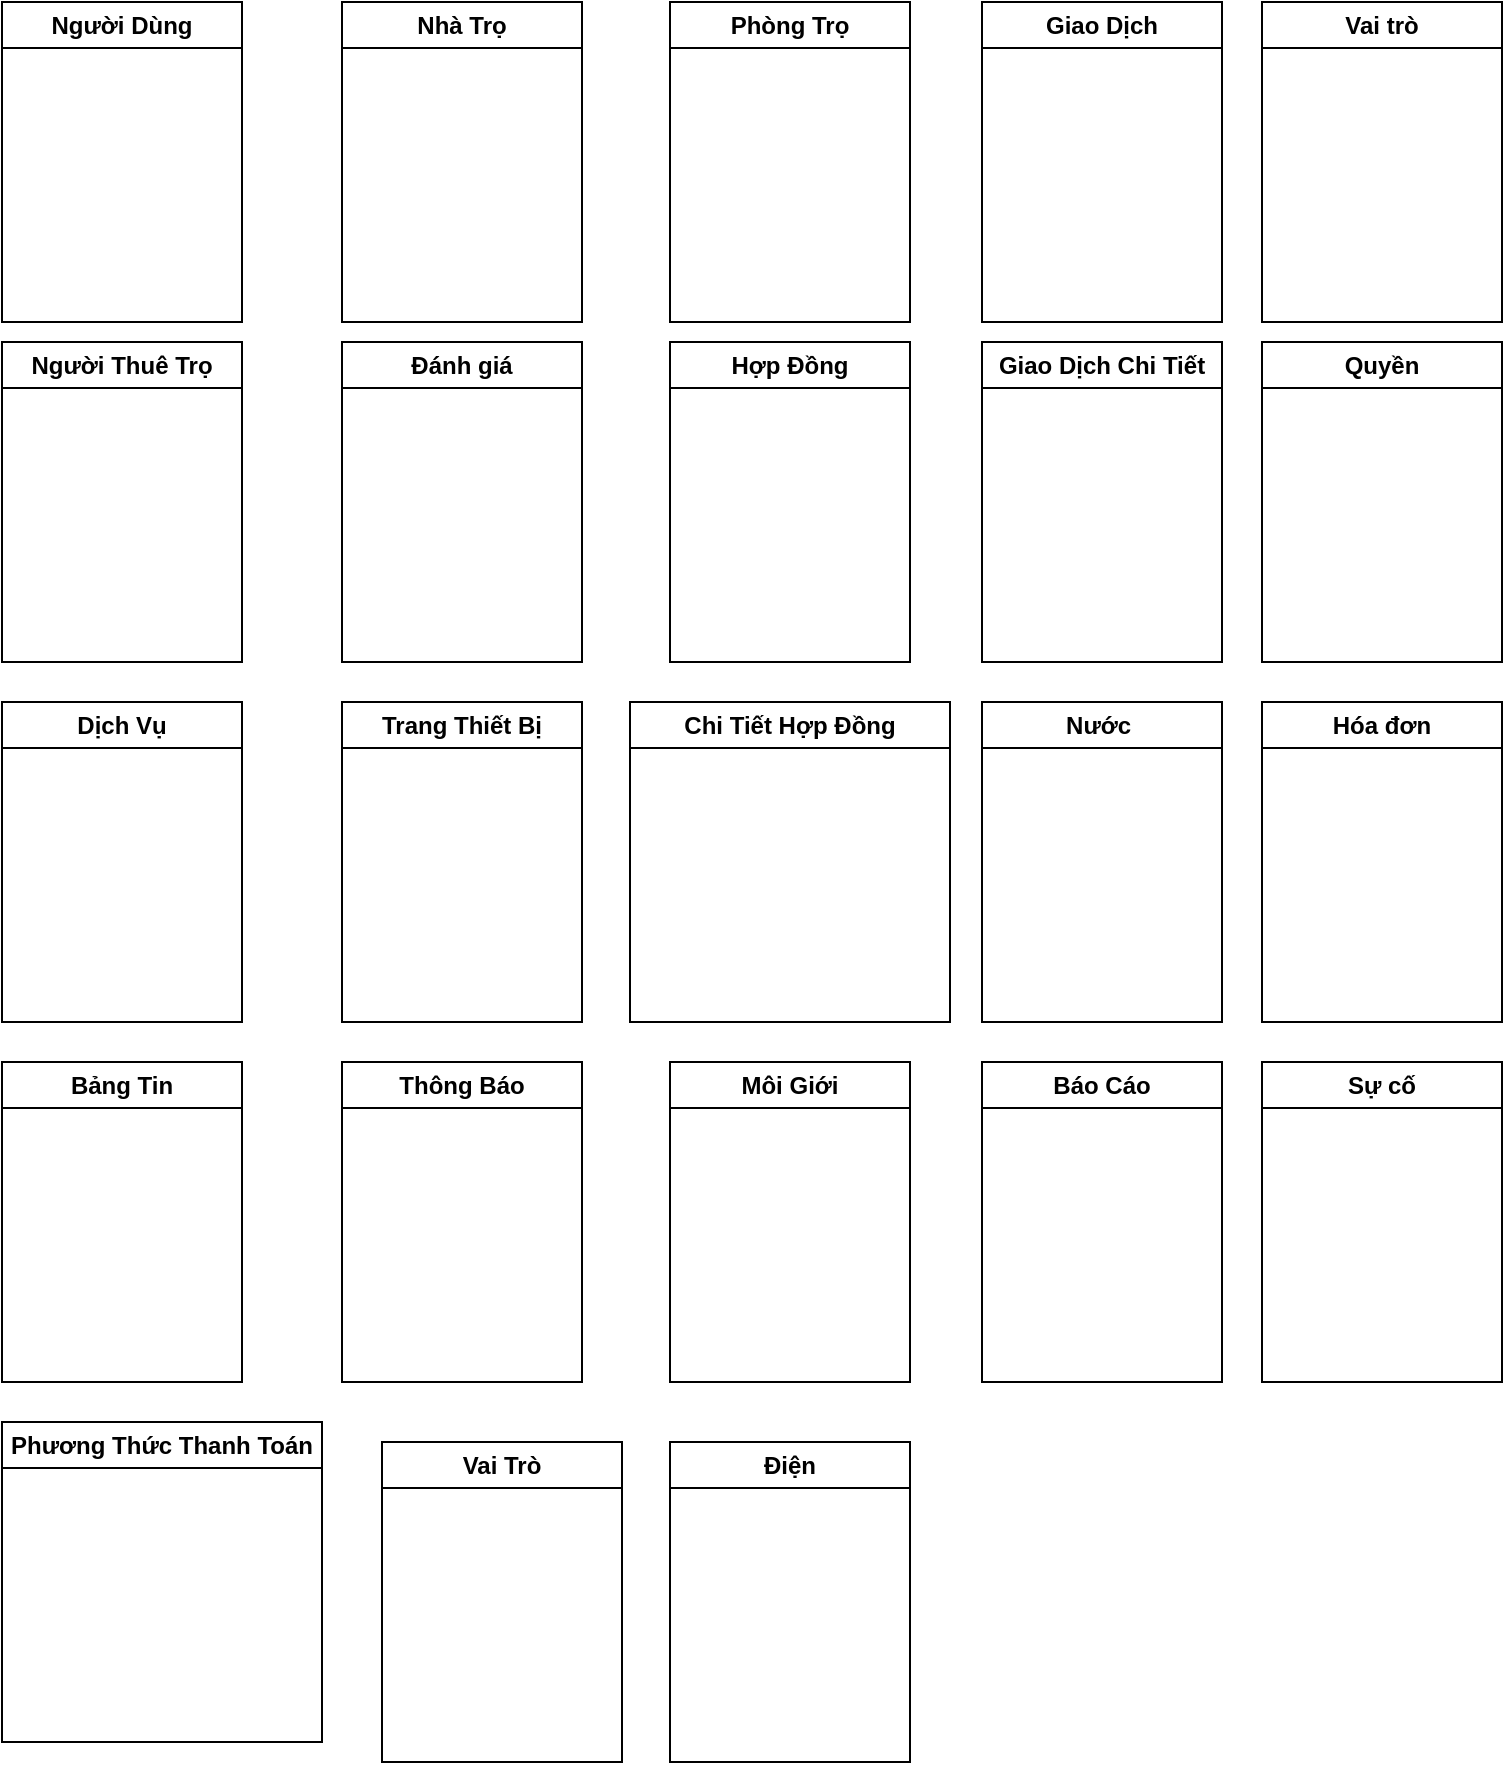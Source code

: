 <mxfile version="24.7.12">
  <diagram id="C5RBs43oDa-KdzZeNtuy" name="Page-1">
    <mxGraphModel dx="1400" dy="759" grid="1" gridSize="10" guides="1" tooltips="1" connect="1" arrows="1" fold="1" page="1" pageScale="1" pageWidth="827" pageHeight="1169" math="0" shadow="0">
      <root>
        <mxCell id="WIyWlLk6GJQsqaUBKTNV-0" />
        <mxCell id="WIyWlLk6GJQsqaUBKTNV-1" parent="WIyWlLk6GJQsqaUBKTNV-0" />
        <mxCell id="3_ulIbR6Ow2ogI7DFDJE-1" value="Người Dùng" style="swimlane;whiteSpace=wrap;html=1;" parent="WIyWlLk6GJQsqaUBKTNV-1" vertex="1">
          <mxGeometry x="80" y="40" width="120" height="160" as="geometry" />
        </mxCell>
        <mxCell id="Zx9yhmI7MYSLRwEMKLJb-1" value="Nhà Trọ" style="swimlane;whiteSpace=wrap;html=1;" vertex="1" parent="WIyWlLk6GJQsqaUBKTNV-1">
          <mxGeometry x="250" y="40" width="120" height="160" as="geometry" />
        </mxCell>
        <mxCell id="Zx9yhmI7MYSLRwEMKLJb-2" value="Phòng Trọ" style="swimlane;whiteSpace=wrap;html=1;" vertex="1" parent="WIyWlLk6GJQsqaUBKTNV-1">
          <mxGeometry x="414" y="40" width="120" height="160" as="geometry" />
        </mxCell>
        <mxCell id="Zx9yhmI7MYSLRwEMKLJb-3" value="Người Thuê Trọ" style="swimlane;whiteSpace=wrap;html=1;" vertex="1" parent="WIyWlLk6GJQsqaUBKTNV-1">
          <mxGeometry x="80" y="210" width="120" height="160" as="geometry" />
        </mxCell>
        <mxCell id="Zx9yhmI7MYSLRwEMKLJb-4" value="Đánh giá" style="swimlane;whiteSpace=wrap;html=1;" vertex="1" parent="WIyWlLk6GJQsqaUBKTNV-1">
          <mxGeometry x="250" y="210" width="120" height="160" as="geometry" />
        </mxCell>
        <mxCell id="Zx9yhmI7MYSLRwEMKLJb-5" value="Hợp Đồng" style="swimlane;whiteSpace=wrap;html=1;" vertex="1" parent="WIyWlLk6GJQsqaUBKTNV-1">
          <mxGeometry x="414" y="210" width="120" height="160" as="geometry" />
        </mxCell>
        <mxCell id="Zx9yhmI7MYSLRwEMKLJb-6" value="Giao Dịch" style="swimlane;whiteSpace=wrap;html=1;" vertex="1" parent="WIyWlLk6GJQsqaUBKTNV-1">
          <mxGeometry x="570" y="40" width="120" height="160" as="geometry" />
        </mxCell>
        <mxCell id="Zx9yhmI7MYSLRwEMKLJb-7" value="Giao Dịch Chi Tiết" style="swimlane;whiteSpace=wrap;html=1;" vertex="1" parent="WIyWlLk6GJQsqaUBKTNV-1">
          <mxGeometry x="570" y="210" width="120" height="160" as="geometry" />
        </mxCell>
        <mxCell id="Zx9yhmI7MYSLRwEMKLJb-8" value="Dịch Vụ" style="swimlane;whiteSpace=wrap;html=1;" vertex="1" parent="WIyWlLk6GJQsqaUBKTNV-1">
          <mxGeometry x="80" y="390" width="120" height="160" as="geometry" />
        </mxCell>
        <mxCell id="Zx9yhmI7MYSLRwEMKLJb-9" value="Trang Thiết Bị" style="swimlane;whiteSpace=wrap;html=1;" vertex="1" parent="WIyWlLk6GJQsqaUBKTNV-1">
          <mxGeometry x="250" y="390" width="120" height="160" as="geometry" />
        </mxCell>
        <mxCell id="Zx9yhmI7MYSLRwEMKLJb-10" value="Điện" style="swimlane;whiteSpace=wrap;html=1;" vertex="1" parent="WIyWlLk6GJQsqaUBKTNV-1">
          <mxGeometry x="414" y="760" width="120" height="160" as="geometry" />
        </mxCell>
        <mxCell id="Zx9yhmI7MYSLRwEMKLJb-11" value="Nước&amp;nbsp;" style="swimlane;whiteSpace=wrap;html=1;" vertex="1" parent="WIyWlLk6GJQsqaUBKTNV-1">
          <mxGeometry x="570" y="390" width="120" height="160" as="geometry" />
        </mxCell>
        <mxCell id="Zx9yhmI7MYSLRwEMKLJb-12" value="Bảng Tin" style="swimlane;whiteSpace=wrap;html=1;" vertex="1" parent="WIyWlLk6GJQsqaUBKTNV-1">
          <mxGeometry x="80" y="570" width="120" height="160" as="geometry" />
        </mxCell>
        <mxCell id="Zx9yhmI7MYSLRwEMKLJb-13" value="Thông Báo" style="swimlane;whiteSpace=wrap;html=1;" vertex="1" parent="WIyWlLk6GJQsqaUBKTNV-1">
          <mxGeometry x="250" y="570" width="120" height="160" as="geometry" />
        </mxCell>
        <mxCell id="Zx9yhmI7MYSLRwEMKLJb-14" value="Môi Giới" style="swimlane;whiteSpace=wrap;html=1;startSize=23;" vertex="1" parent="WIyWlLk6GJQsqaUBKTNV-1">
          <mxGeometry x="414" y="570" width="120" height="160" as="geometry" />
        </mxCell>
        <mxCell id="Zx9yhmI7MYSLRwEMKLJb-15" value="Báo Cáo" style="swimlane;whiteSpace=wrap;html=1;startSize=23;" vertex="1" parent="WIyWlLk6GJQsqaUBKTNV-1">
          <mxGeometry x="570" y="570" width="120" height="160" as="geometry" />
        </mxCell>
        <mxCell id="Zx9yhmI7MYSLRwEMKLJb-16" value="Phương Thức Thanh Toán" style="swimlane;whiteSpace=wrap;html=1;startSize=23;" vertex="1" parent="WIyWlLk6GJQsqaUBKTNV-1">
          <mxGeometry x="80" y="750" width="160" height="160" as="geometry" />
        </mxCell>
        <mxCell id="0Gv9EPK4i53cQy_oenAs-0" value="Vai trò" style="swimlane;whiteSpace=wrap;html=1;" vertex="1" parent="WIyWlLk6GJQsqaUBKTNV-1">
          <mxGeometry x="710" y="40" width="120" height="160" as="geometry" />
        </mxCell>
        <mxCell id="Zx9yhmI7MYSLRwEMKLJb-17" value="Vai Trò" style="swimlane;whiteSpace=wrap;html=1;" vertex="1" parent="WIyWlLk6GJQsqaUBKTNV-1">
          <mxGeometry x="270" y="760" width="120" height="160" as="geometry" />
        </mxCell>
        <mxCell id="0Gv9EPK4i53cQy_oenAs-1" value="Quyền" style="swimlane;whiteSpace=wrap;html=1;" vertex="1" parent="WIyWlLk6GJQsqaUBKTNV-1">
          <mxGeometry x="710" y="210" width="120" height="160" as="geometry" />
        </mxCell>
        <mxCell id="Zx9yhmI7MYSLRwEMKLJb-18" value="Chi Tiết Hợp Đồng" style="swimlane;whiteSpace=wrap;html=1;startSize=23;" vertex="1" parent="WIyWlLk6GJQsqaUBKTNV-1">
          <mxGeometry x="394" y="390" width="160" height="160" as="geometry" />
        </mxCell>
        <mxCell id="0Gv9EPK4i53cQy_oenAs-2" value="Hóa đơn" style="swimlane;whiteSpace=wrap;html=1;" vertex="1" parent="WIyWlLk6GJQsqaUBKTNV-1">
          <mxGeometry x="710" y="390" width="120" height="160" as="geometry" />
        </mxCell>
        <mxCell id="0Gv9EPK4i53cQy_oenAs-3" value="Sự cố" style="swimlane;whiteSpace=wrap;html=1;" vertex="1" parent="WIyWlLk6GJQsqaUBKTNV-1">
          <mxGeometry x="710" y="570" width="120" height="160" as="geometry" />
        </mxCell>
      </root>
    </mxGraphModel>
  </diagram>
</mxfile>
